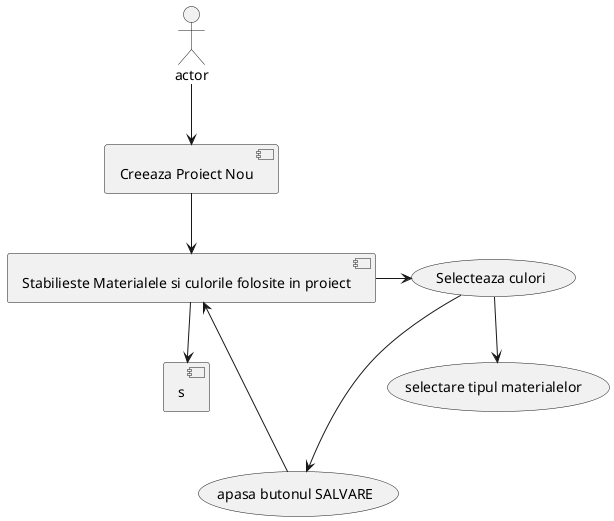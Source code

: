 @startuml
'https://plantuml.com/use-case-diagram

actor as user

user --> [Creeaza Proiect Nou]
[Creeaza Proiect Nou] --> [Stabilieste Materialele si culorile folosite in proiect]
[Stabilieste Materialele si culorile folosite in proiect] -right-> (Selecteaza culori)
(Selecteaza culori) --> (selectare tipul materialelor )

(Selecteaza culori) -right-> (apasa butonul SALVARE)

(apasa butonul SALVARE) ---> [Stabilieste Materialele si culorile folosite in proiect]
[Stabilieste Materialele si culorile folosite in proiect] -->[s]

@enduml